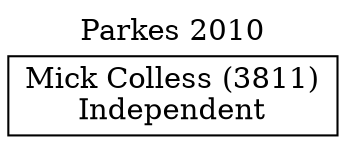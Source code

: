 // House preference flow
digraph "Mick Colless (3811)_Parkes_2010" {
	graph [label="Parkes 2010" labelloc=t mclimit=10]
	node [shape=box]
	"Mick Colless (3811)" [label="Mick Colless (3811)
Independent"]
}
